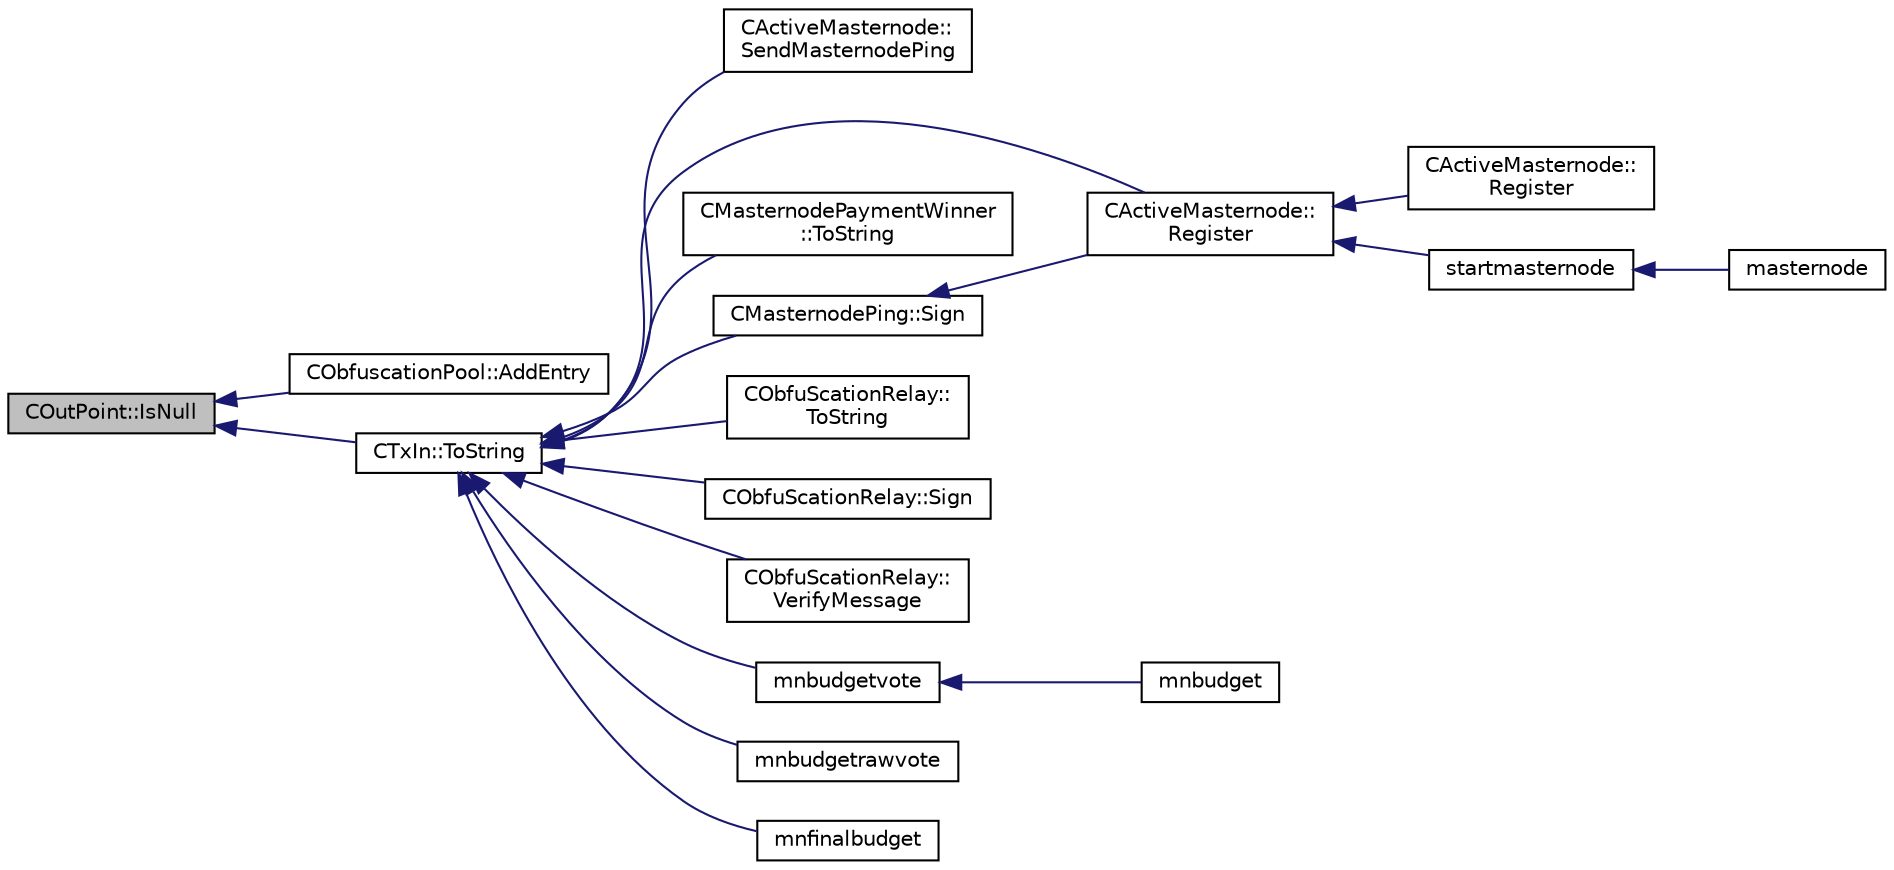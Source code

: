 digraph "COutPoint::IsNull"
{
  edge [fontname="Helvetica",fontsize="10",labelfontname="Helvetica",labelfontsize="10"];
  node [fontname="Helvetica",fontsize="10",shape=record];
  rankdir="LR";
  Node17 [label="COutPoint::IsNull",height=0.2,width=0.4,color="black", fillcolor="grey75", style="filled", fontcolor="black"];
  Node17 -> Node18 [dir="back",color="midnightblue",fontsize="10",style="solid",fontname="Helvetica"];
  Node18 [label="CObfuscationPool::AddEntry",height=0.2,width=0.4,color="black", fillcolor="white", style="filled",URL="$class_c_obfuscation_pool.html#a659e75eaf53a3b01d34a685bd9445628",tooltip="Add a clients entry to the pool. "];
  Node17 -> Node19 [dir="back",color="midnightblue",fontsize="10",style="solid",fontname="Helvetica"];
  Node19 [label="CTxIn::ToString",height=0.2,width=0.4,color="black", fillcolor="white", style="filled",URL="$class_c_tx_in.html#a9f3dcba8a979ca7007448f8ad1d3c4c1"];
  Node19 -> Node20 [dir="back",color="midnightblue",fontsize="10",style="solid",fontname="Helvetica"];
  Node20 [label="CActiveMasternode::\lSendMasternodePing",height=0.2,width=0.4,color="black", fillcolor="white", style="filled",URL="$class_c_active_masternode.html#ae30a82106f2c0b6875344e39e49393c2",tooltip="Ping Masternode. "];
  Node19 -> Node21 [dir="back",color="midnightblue",fontsize="10",style="solid",fontname="Helvetica"];
  Node21 [label="CActiveMasternode::\lRegister",height=0.2,width=0.4,color="black", fillcolor="white", style="filled",URL="$class_c_active_masternode.html#ac53ffe35960cdf312e813de5942a9584",tooltip="Register any Masternode. "];
  Node21 -> Node22 [dir="back",color="midnightblue",fontsize="10",style="solid",fontname="Helvetica"];
  Node22 [label="CActiveMasternode::\lRegister",height=0.2,width=0.4,color="black", fillcolor="white", style="filled",URL="$class_c_active_masternode.html#a99e26870efec1ea98738cda1a5a85702",tooltip="Register remote Masternode. "];
  Node21 -> Node23 [dir="back",color="midnightblue",fontsize="10",style="solid",fontname="Helvetica"];
  Node23 [label="startmasternode",height=0.2,width=0.4,color="black", fillcolor="white", style="filled",URL="$rpcmasternode_8cpp.html#ab37c9f565d5d9dbb3e695422e3474b00"];
  Node23 -> Node24 [dir="back",color="midnightblue",fontsize="10",style="solid",fontname="Helvetica"];
  Node24 [label="masternode",height=0.2,width=0.4,color="black", fillcolor="white", style="filled",URL="$rpcmasternode_8cpp.html#a30609e443aeb47c29ed0878d16b1b5e1"];
  Node19 -> Node25 [dir="back",color="midnightblue",fontsize="10",style="solid",fontname="Helvetica"];
  Node25 [label="CMasternodePaymentWinner\l::ToString",height=0.2,width=0.4,color="black", fillcolor="white", style="filled",URL="$class_c_masternode_payment_winner.html#a188f4b487f9481bdcc6d5b052793512e"];
  Node19 -> Node26 [dir="back",color="midnightblue",fontsize="10",style="solid",fontname="Helvetica"];
  Node26 [label="CMasternodePing::Sign",height=0.2,width=0.4,color="black", fillcolor="white", style="filled",URL="$class_c_masternode_ping.html#afa3eb82ae9457cc135089d83ae7719ea"];
  Node26 -> Node21 [dir="back",color="midnightblue",fontsize="10",style="solid",fontname="Helvetica"];
  Node19 -> Node27 [dir="back",color="midnightblue",fontsize="10",style="solid",fontname="Helvetica"];
  Node27 [label="CObfuScationRelay::\lToString",height=0.2,width=0.4,color="black", fillcolor="white", style="filled",URL="$class_c_obfu_scation_relay.html#a193896557689f778a5381ea8dc7e66b8"];
  Node19 -> Node28 [dir="back",color="midnightblue",fontsize="10",style="solid",fontname="Helvetica"];
  Node28 [label="CObfuScationRelay::Sign",height=0.2,width=0.4,color="black", fillcolor="white", style="filled",URL="$class_c_obfu_scation_relay.html#a6a0c143f5d9536a64bcb1745d2011761"];
  Node19 -> Node29 [dir="back",color="midnightblue",fontsize="10",style="solid",fontname="Helvetica"];
  Node29 [label="CObfuScationRelay::\lVerifyMessage",height=0.2,width=0.4,color="black", fillcolor="white", style="filled",URL="$class_c_obfu_scation_relay.html#aa76fd65563c22d322350e09b2b876e9d"];
  Node19 -> Node30 [dir="back",color="midnightblue",fontsize="10",style="solid",fontname="Helvetica"];
  Node30 [label="mnbudgetvote",height=0.2,width=0.4,color="black", fillcolor="white", style="filled",URL="$rpcmasternode-budget_8cpp.html#a56da074ff2f33c0ef53bb451c67c0761"];
  Node30 -> Node31 [dir="back",color="midnightblue",fontsize="10",style="solid",fontname="Helvetica"];
  Node31 [label="mnbudget",height=0.2,width=0.4,color="black", fillcolor="white", style="filled",URL="$rpcmasternode-budget_8cpp.html#aeabbf924be4d2ce4bedb28a394e1fc6b"];
  Node19 -> Node32 [dir="back",color="midnightblue",fontsize="10",style="solid",fontname="Helvetica"];
  Node32 [label="mnbudgetrawvote",height=0.2,width=0.4,color="black", fillcolor="white", style="filled",URL="$rpcmasternode-budget_8cpp.html#a3ae70ddb7080492d70c053fdf06320f7"];
  Node19 -> Node33 [dir="back",color="midnightblue",fontsize="10",style="solid",fontname="Helvetica"];
  Node33 [label="mnfinalbudget",height=0.2,width=0.4,color="black", fillcolor="white", style="filled",URL="$rpcmasternode-budget_8cpp.html#a9377cde49f5b62904aafb46d7d3c5e7c"];
}
